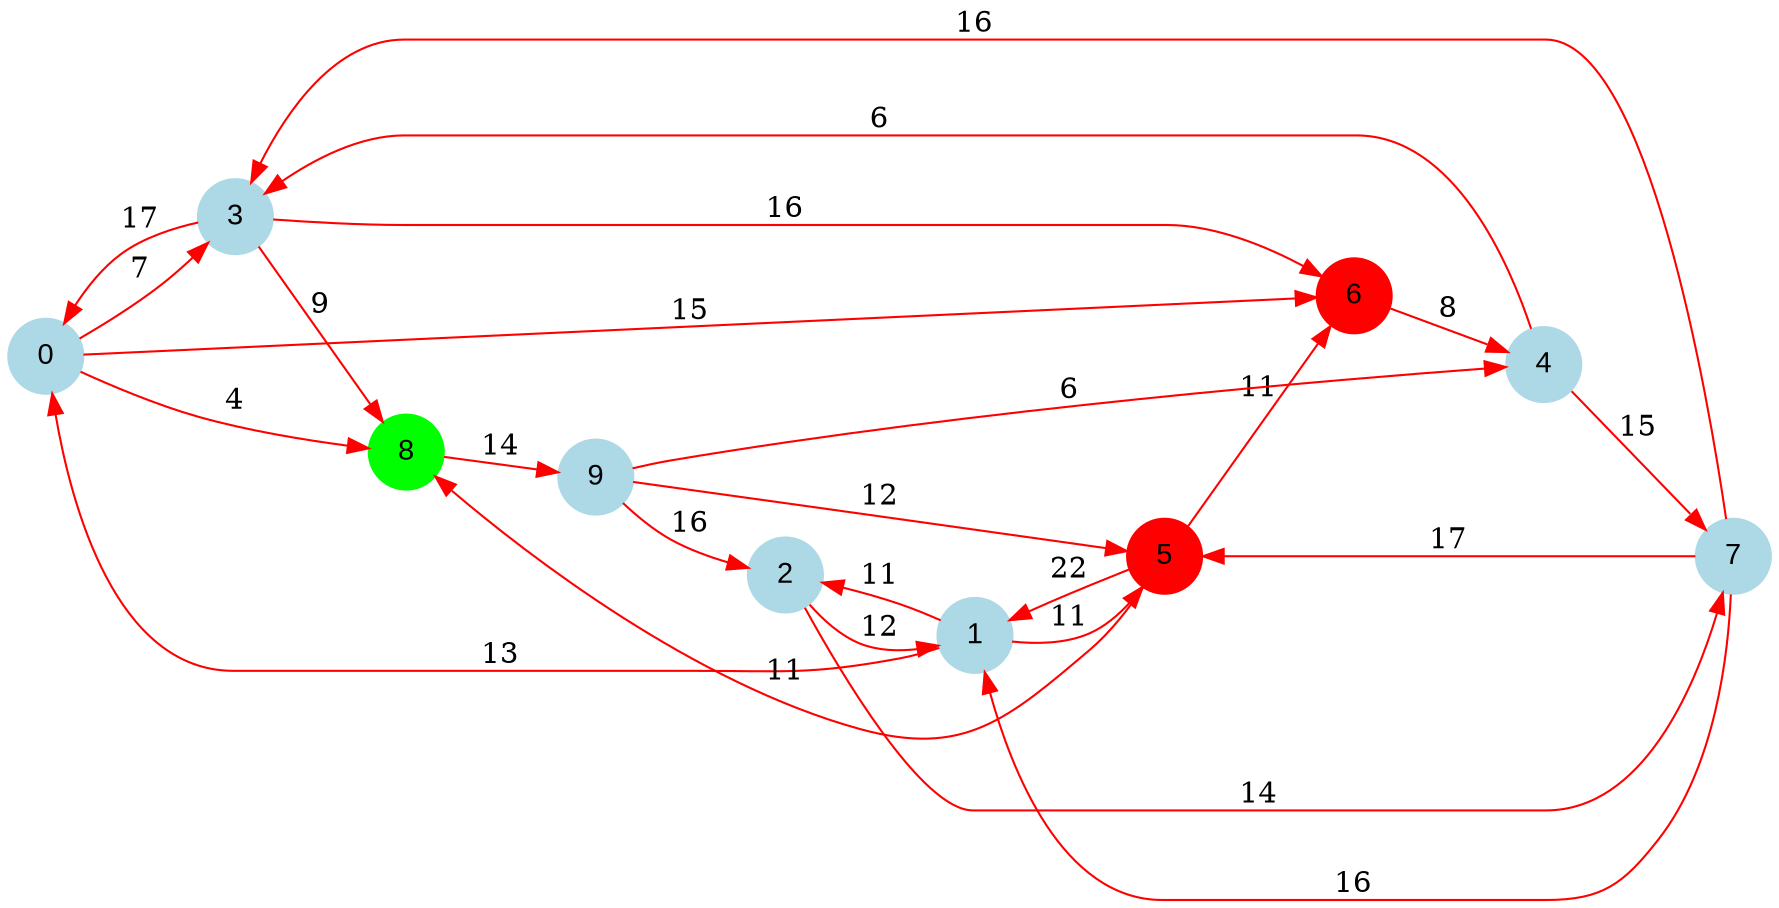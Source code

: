 digraph graphe {
rankdir = LR;
edge [color=red];
0 [fontname="Arial", shape = circle, color=lightblue, style=filled];
1 [fontname="Arial", shape = circle, color=lightblue, style=filled];
2 [fontname="Arial", shape = circle, color=lightblue, style=filled];
3 [fontname="Arial", shape = circle, color=lightblue, style=filled];
4 [fontname="Arial", shape = circle, color=lightblue, style=filled];
5 [fontname="Arial", shape = circle, color=red, style=filled];
6 [fontname="Arial", shape = circle, color=red, style=filled];
7 [fontname="Arial", shape = circle, color=lightblue, style=filled];
8 [fontname="Arial", shape = circle, color=green, style=filled];
9 [fontname="Arial", shape = circle, color=lightblue, style=filled];
	0 -> 3 [label = "7"];
	0 -> 6 [label = "15"];
	0 -> 8 [label = "4"];
	1 -> 0 [label = "13"];
	1 -> 2 [label = "11"];
	1 -> 5 [label = "11"];
	2 -> 1 [label = "12"];
	2 -> 7 [label = "14"];
	3 -> 0 [label = "17"];
	3 -> 6 [label = "16"];
	3 -> 8 [label = "9"];
	4 -> 3 [label = "6"];
	4 -> 7 [label = "15"];
	5 -> 1 [label = "22"];
	5 -> 6 [label = "11"];
	5 -> 8 [label = "11"];
	6 -> 4 [label = "8"];
	7 -> 1 [label = "16"];
	7 -> 3 [label = "16"];
	7 -> 5 [label = "17"];
	8 -> 9 [label = "14"];
	9 -> 2 [label = "16"];
	9 -> 4 [label = "6"];
	9 -> 5 [label = "12"];
}